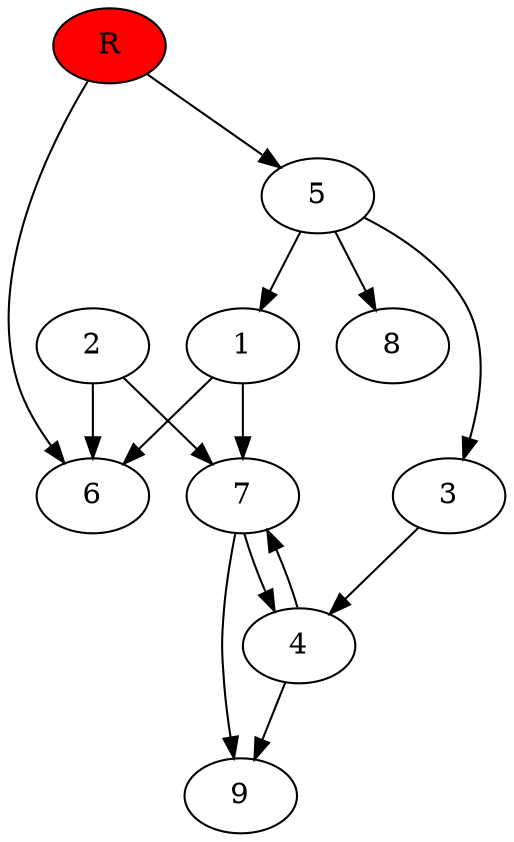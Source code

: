 digraph prb37658 {
	1
	2
	3
	4
	5
	6
	7
	8
	R [fillcolor="#ff0000" style=filled]
	1 -> 6
	1 -> 7
	2 -> 6
	2 -> 7
	3 -> 4
	4 -> 7
	4 -> 9
	5 -> 1
	5 -> 3
	5 -> 8
	7 -> 4
	7 -> 9
	R -> 5
	R -> 6
}
